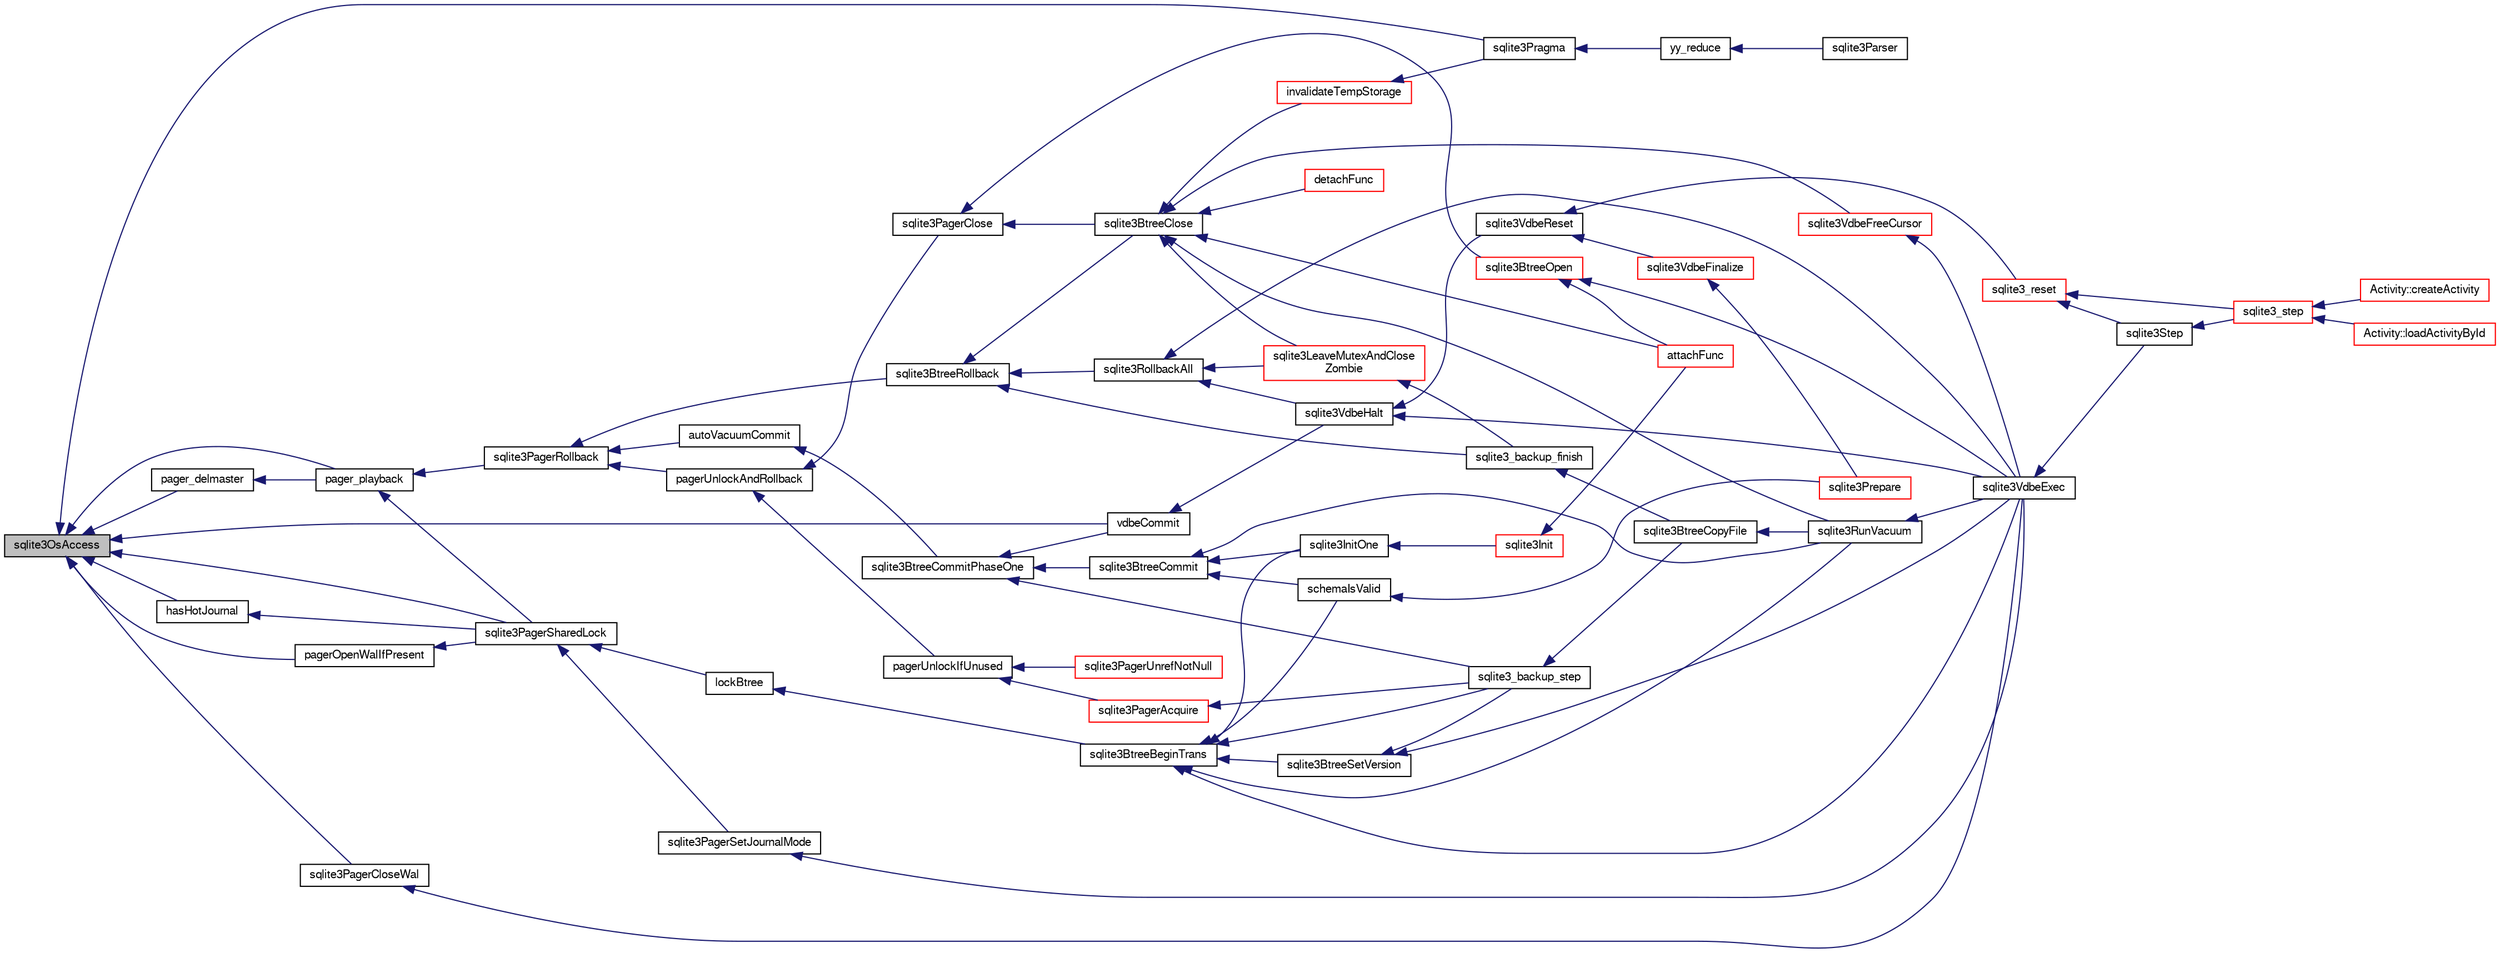 digraph "sqlite3OsAccess"
{
  edge [fontname="FreeSans",fontsize="10",labelfontname="FreeSans",labelfontsize="10"];
  node [fontname="FreeSans",fontsize="10",shape=record];
  rankdir="LR";
  Node605945 [label="sqlite3OsAccess",height=0.2,width=0.4,color="black", fillcolor="grey75", style="filled", fontcolor="black"];
  Node605945 -> Node605946 [dir="back",color="midnightblue",fontsize="10",style="solid",fontname="FreeSans"];
  Node605946 [label="pager_delmaster",height=0.2,width=0.4,color="black", fillcolor="white", style="filled",URL="$sqlite3_8c.html#a940bc2e6650e613dc69243119683c221"];
  Node605946 -> Node605947 [dir="back",color="midnightblue",fontsize="10",style="solid",fontname="FreeSans"];
  Node605947 [label="pager_playback",height=0.2,width=0.4,color="black", fillcolor="white", style="filled",URL="$sqlite3_8c.html#a9d9a750a9fc76eb4b668c8a16b164a65"];
  Node605947 -> Node605948 [dir="back",color="midnightblue",fontsize="10",style="solid",fontname="FreeSans"];
  Node605948 [label="sqlite3PagerSharedLock",height=0.2,width=0.4,color="black", fillcolor="white", style="filled",URL="$sqlite3_8c.html#a58c197b629fb6eaacf96c7add57c70df"];
  Node605948 -> Node605949 [dir="back",color="midnightblue",fontsize="10",style="solid",fontname="FreeSans"];
  Node605949 [label="sqlite3PagerSetJournalMode",height=0.2,width=0.4,color="black", fillcolor="white", style="filled",URL="$sqlite3_8c.html#afb929a0a4553cda84de16180ddbd09f7"];
  Node605949 -> Node605950 [dir="back",color="midnightblue",fontsize="10",style="solid",fontname="FreeSans"];
  Node605950 [label="sqlite3VdbeExec",height=0.2,width=0.4,color="black", fillcolor="white", style="filled",URL="$sqlite3_8c.html#a8ce40a614bdc56719c4d642b1e4dfb21"];
  Node605950 -> Node605951 [dir="back",color="midnightblue",fontsize="10",style="solid",fontname="FreeSans"];
  Node605951 [label="sqlite3Step",height=0.2,width=0.4,color="black", fillcolor="white", style="filled",URL="$sqlite3_8c.html#a3f2872e873e2758a4beedad1d5113554"];
  Node605951 -> Node605952 [dir="back",color="midnightblue",fontsize="10",style="solid",fontname="FreeSans"];
  Node605952 [label="sqlite3_step",height=0.2,width=0.4,color="red", fillcolor="white", style="filled",URL="$sqlite3_8h.html#ac1e491ce36b7471eb28387f7d3c74334"];
  Node605952 -> Node605953 [dir="back",color="midnightblue",fontsize="10",style="solid",fontname="FreeSans"];
  Node605953 [label="Activity::createActivity",height=0.2,width=0.4,color="red", fillcolor="white", style="filled",URL="$classActivity.html#a813cc5e52c14ab49b39014c134e3425b"];
  Node605952 -> Node605956 [dir="back",color="midnightblue",fontsize="10",style="solid",fontname="FreeSans"];
  Node605956 [label="Activity::loadActivityById",height=0.2,width=0.4,color="red", fillcolor="white", style="filled",URL="$classActivity.html#abe4ffb4f08a47212ebf9013259d9e7fd"];
  Node605948 -> Node606211 [dir="back",color="midnightblue",fontsize="10",style="solid",fontname="FreeSans"];
  Node606211 [label="lockBtree",height=0.2,width=0.4,color="black", fillcolor="white", style="filled",URL="$sqlite3_8c.html#a5b808194d3178be15705a420265cee9d"];
  Node606211 -> Node606212 [dir="back",color="midnightblue",fontsize="10",style="solid",fontname="FreeSans"];
  Node606212 [label="sqlite3BtreeBeginTrans",height=0.2,width=0.4,color="black", fillcolor="white", style="filled",URL="$sqlite3_8c.html#a52d6706df15c67c22aa7d0e290c16bf5"];
  Node606212 -> Node606213 [dir="back",color="midnightblue",fontsize="10",style="solid",fontname="FreeSans"];
  Node606213 [label="sqlite3BtreeSetVersion",height=0.2,width=0.4,color="black", fillcolor="white", style="filled",URL="$sqlite3_8c.html#a2db3061b5c557699a47415ca0342ba01"];
  Node606213 -> Node606163 [dir="back",color="midnightblue",fontsize="10",style="solid",fontname="FreeSans"];
  Node606163 [label="sqlite3_backup_step",height=0.2,width=0.4,color="black", fillcolor="white", style="filled",URL="$sqlite3_8h.html#a1699b75e98d082eebc465a9e64c35269"];
  Node606163 -> Node606164 [dir="back",color="midnightblue",fontsize="10",style="solid",fontname="FreeSans"];
  Node606164 [label="sqlite3BtreeCopyFile",height=0.2,width=0.4,color="black", fillcolor="white", style="filled",URL="$sqlite3_8c.html#a4d9e19a79f0d5c1dfcef0bd137ae83f9"];
  Node606164 -> Node606136 [dir="back",color="midnightblue",fontsize="10",style="solid",fontname="FreeSans"];
  Node606136 [label="sqlite3RunVacuum",height=0.2,width=0.4,color="black", fillcolor="white", style="filled",URL="$sqlite3_8c.html#a5e83ddc7b3e7e8e79ad5d1fc92de1d2f"];
  Node606136 -> Node605950 [dir="back",color="midnightblue",fontsize="10",style="solid",fontname="FreeSans"];
  Node606213 -> Node605950 [dir="back",color="midnightblue",fontsize="10",style="solid",fontname="FreeSans"];
  Node606212 -> Node606163 [dir="back",color="midnightblue",fontsize="10",style="solid",fontname="FreeSans"];
  Node606212 -> Node605950 [dir="back",color="midnightblue",fontsize="10",style="solid",fontname="FreeSans"];
  Node606212 -> Node605976 [dir="back",color="midnightblue",fontsize="10",style="solid",fontname="FreeSans"];
  Node605976 [label="sqlite3InitOne",height=0.2,width=0.4,color="black", fillcolor="white", style="filled",URL="$sqlite3_8c.html#ac4318b25df65269906b0379251fe9b85"];
  Node605976 -> Node605977 [dir="back",color="midnightblue",fontsize="10",style="solid",fontname="FreeSans"];
  Node605977 [label="sqlite3Init",height=0.2,width=0.4,color="red", fillcolor="white", style="filled",URL="$sqlite3_8c.html#aed74e3dc765631a833f522f425ff5a48"];
  Node605977 -> Node605978 [dir="back",color="midnightblue",fontsize="10",style="solid",fontname="FreeSans"];
  Node605978 [label="attachFunc",height=0.2,width=0.4,color="red", fillcolor="white", style="filled",URL="$sqlite3_8c.html#a69cb751a7da501b9a0aa37e0d7c3eaf7"];
  Node606212 -> Node606161 [dir="back",color="midnightblue",fontsize="10",style="solid",fontname="FreeSans"];
  Node606161 [label="schemaIsValid",height=0.2,width=0.4,color="black", fillcolor="white", style="filled",URL="$sqlite3_8c.html#a7c466fe28e7ca6f46b8bf72c46d9738d"];
  Node606161 -> Node606129 [dir="back",color="midnightblue",fontsize="10",style="solid",fontname="FreeSans"];
  Node606129 [label="sqlite3Prepare",height=0.2,width=0.4,color="red", fillcolor="white", style="filled",URL="$sqlite3_8c.html#acb25890858d0bf4b12eb7aae569f0c7b"];
  Node606212 -> Node606136 [dir="back",color="midnightblue",fontsize="10",style="solid",fontname="FreeSans"];
  Node605947 -> Node606214 [dir="back",color="midnightblue",fontsize="10",style="solid",fontname="FreeSans"];
  Node606214 [label="sqlite3PagerRollback",height=0.2,width=0.4,color="black", fillcolor="white", style="filled",URL="$sqlite3_8c.html#afdd2ecbb97b7a716892ff6bd10c7dfd0"];
  Node606214 -> Node606215 [dir="back",color="midnightblue",fontsize="10",style="solid",fontname="FreeSans"];
  Node606215 [label="pagerUnlockAndRollback",height=0.2,width=0.4,color="black", fillcolor="white", style="filled",URL="$sqlite3_8c.html#a02d96b7bf62c3b13ba905d168914518c"];
  Node606215 -> Node606216 [dir="back",color="midnightblue",fontsize="10",style="solid",fontname="FreeSans"];
  Node606216 [label="sqlite3PagerClose",height=0.2,width=0.4,color="black", fillcolor="white", style="filled",URL="$sqlite3_8c.html#af94b1f96b60689fd09422cce2c85f53f"];
  Node606216 -> Node606217 [dir="back",color="midnightblue",fontsize="10",style="solid",fontname="FreeSans"];
  Node606217 [label="sqlite3BtreeOpen",height=0.2,width=0.4,color="red", fillcolor="white", style="filled",URL="$sqlite3_8c.html#a13dcb44dc34af6ce9d38de9c5aa975f9"];
  Node606217 -> Node605950 [dir="back",color="midnightblue",fontsize="10",style="solid",fontname="FreeSans"];
  Node606217 -> Node605978 [dir="back",color="midnightblue",fontsize="10",style="solid",fontname="FreeSans"];
  Node606216 -> Node606223 [dir="back",color="midnightblue",fontsize="10",style="solid",fontname="FreeSans"];
  Node606223 [label="sqlite3BtreeClose",height=0.2,width=0.4,color="black", fillcolor="white", style="filled",URL="$sqlite3_8c.html#a729b65009b66a99200496b09c124df01"];
  Node606223 -> Node606224 [dir="back",color="midnightblue",fontsize="10",style="solid",fontname="FreeSans"];
  Node606224 [label="sqlite3VdbeFreeCursor",height=0.2,width=0.4,color="red", fillcolor="white", style="filled",URL="$sqlite3_8c.html#a0f9084083e1d0639708934630f33d6ef"];
  Node606224 -> Node605950 [dir="back",color="midnightblue",fontsize="10",style="solid",fontname="FreeSans"];
  Node606223 -> Node605978 [dir="back",color="midnightblue",fontsize="10",style="solid",fontname="FreeSans"];
  Node606223 -> Node606165 [dir="back",color="midnightblue",fontsize="10",style="solid",fontname="FreeSans"];
  Node606165 [label="detachFunc",height=0.2,width=0.4,color="red", fillcolor="white", style="filled",URL="$sqlite3_8c.html#a2b3dd04cb87abd088926ab0082a60b77"];
  Node606223 -> Node606166 [dir="back",color="midnightblue",fontsize="10",style="solid",fontname="FreeSans"];
  Node606166 [label="invalidateTempStorage",height=0.2,width=0.4,color="red", fillcolor="white", style="filled",URL="$sqlite3_8c.html#a759777a1eb3c3e96a5af94932b39e69a"];
  Node606166 -> Node606028 [dir="back",color="midnightblue",fontsize="10",style="solid",fontname="FreeSans"];
  Node606028 [label="sqlite3Pragma",height=0.2,width=0.4,color="black", fillcolor="white", style="filled",URL="$sqlite3_8c.html#a111391370f58f8e6a6eca51fd34d62ed"];
  Node606028 -> Node605980 [dir="back",color="midnightblue",fontsize="10",style="solid",fontname="FreeSans"];
  Node605980 [label="yy_reduce",height=0.2,width=0.4,color="black", fillcolor="white", style="filled",URL="$sqlite3_8c.html#a7c419a9b25711c666a9a2449ef377f14"];
  Node605980 -> Node605981 [dir="back",color="midnightblue",fontsize="10",style="solid",fontname="FreeSans"];
  Node605981 [label="sqlite3Parser",height=0.2,width=0.4,color="black", fillcolor="white", style="filled",URL="$sqlite3_8c.html#a0327d71a5fabe0b6a343d78a2602e72a"];
  Node606223 -> Node606136 [dir="back",color="midnightblue",fontsize="10",style="solid",fontname="FreeSans"];
  Node606223 -> Node606179 [dir="back",color="midnightblue",fontsize="10",style="solid",fontname="FreeSans"];
  Node606179 [label="sqlite3LeaveMutexAndClose\lZombie",height=0.2,width=0.4,color="red", fillcolor="white", style="filled",URL="$sqlite3_8c.html#afe3a37c29dcb0fe9fc15fe07a3976f59"];
  Node606179 -> Node606180 [dir="back",color="midnightblue",fontsize="10",style="solid",fontname="FreeSans"];
  Node606180 [label="sqlite3_backup_finish",height=0.2,width=0.4,color="black", fillcolor="white", style="filled",URL="$sqlite3_8h.html#a176857dd58d99be53b6d7305533e0048"];
  Node606180 -> Node606164 [dir="back",color="midnightblue",fontsize="10",style="solid",fontname="FreeSans"];
  Node606215 -> Node606228 [dir="back",color="midnightblue",fontsize="10",style="solid",fontname="FreeSans"];
  Node606228 [label="pagerUnlockIfUnused",height=0.2,width=0.4,color="black", fillcolor="white", style="filled",URL="$sqlite3_8c.html#abf547f4276efb6f10262f7fde1e4d065"];
  Node606228 -> Node606229 [dir="back",color="midnightblue",fontsize="10",style="solid",fontname="FreeSans"];
  Node606229 [label="sqlite3PagerAcquire",height=0.2,width=0.4,color="red", fillcolor="white", style="filled",URL="$sqlite3_8c.html#a22a53daafd2bd778cda390312651f994"];
  Node606229 -> Node606163 [dir="back",color="midnightblue",fontsize="10",style="solid",fontname="FreeSans"];
  Node606228 -> Node606295 [dir="back",color="midnightblue",fontsize="10",style="solid",fontname="FreeSans"];
  Node606295 [label="sqlite3PagerUnrefNotNull",height=0.2,width=0.4,color="red", fillcolor="white", style="filled",URL="$sqlite3_8c.html#a4b314f96f09f5c68c94672e420e31ab9"];
  Node606214 -> Node606268 [dir="back",color="midnightblue",fontsize="10",style="solid",fontname="FreeSans"];
  Node606268 [label="autoVacuumCommit",height=0.2,width=0.4,color="black", fillcolor="white", style="filled",URL="$sqlite3_8c.html#a809d22c6311135ae3048adf41febaef0"];
  Node606268 -> Node606269 [dir="back",color="midnightblue",fontsize="10",style="solid",fontname="FreeSans"];
  Node606269 [label="sqlite3BtreeCommitPhaseOne",height=0.2,width=0.4,color="black", fillcolor="white", style="filled",URL="$sqlite3_8c.html#ae266cba101e64ad99a166f237532e262"];
  Node606269 -> Node606270 [dir="back",color="midnightblue",fontsize="10",style="solid",fontname="FreeSans"];
  Node606270 [label="sqlite3BtreeCommit",height=0.2,width=0.4,color="black", fillcolor="white", style="filled",URL="$sqlite3_8c.html#a8e56ab314556935f9f73080147d26419"];
  Node606270 -> Node605976 [dir="back",color="midnightblue",fontsize="10",style="solid",fontname="FreeSans"];
  Node606270 -> Node606161 [dir="back",color="midnightblue",fontsize="10",style="solid",fontname="FreeSans"];
  Node606270 -> Node606136 [dir="back",color="midnightblue",fontsize="10",style="solid",fontname="FreeSans"];
  Node606269 -> Node606163 [dir="back",color="midnightblue",fontsize="10",style="solid",fontname="FreeSans"];
  Node606269 -> Node606271 [dir="back",color="midnightblue",fontsize="10",style="solid",fontname="FreeSans"];
  Node606271 [label="vdbeCommit",height=0.2,width=0.4,color="black", fillcolor="white", style="filled",URL="$sqlite3_8c.html#a5d7f1e0625451b987728f600cfe1b92d"];
  Node606271 -> Node606169 [dir="back",color="midnightblue",fontsize="10",style="solid",fontname="FreeSans"];
  Node606169 [label="sqlite3VdbeHalt",height=0.2,width=0.4,color="black", fillcolor="white", style="filled",URL="$sqlite3_8c.html#a8d1d99703d999190fbc35ecc981cb709"];
  Node606169 -> Node606170 [dir="back",color="midnightblue",fontsize="10",style="solid",fontname="FreeSans"];
  Node606170 [label="sqlite3VdbeReset",height=0.2,width=0.4,color="black", fillcolor="white", style="filled",URL="$sqlite3_8c.html#a315a913742f7267f90d46d41446353b1"];
  Node606170 -> Node606171 [dir="back",color="midnightblue",fontsize="10",style="solid",fontname="FreeSans"];
  Node606171 [label="sqlite3VdbeFinalize",height=0.2,width=0.4,color="red", fillcolor="white", style="filled",URL="$sqlite3_8c.html#af81e0c8d03b71610d3a826469f67bbd4"];
  Node606171 -> Node606129 [dir="back",color="midnightblue",fontsize="10",style="solid",fontname="FreeSans"];
  Node606170 -> Node606178 [dir="back",color="midnightblue",fontsize="10",style="solid",fontname="FreeSans"];
  Node606178 [label="sqlite3_reset",height=0.2,width=0.4,color="red", fillcolor="white", style="filled",URL="$sqlite3_8h.html#a758efebc2e95694959ab0e74b397984c"];
  Node606178 -> Node605951 [dir="back",color="midnightblue",fontsize="10",style="solid",fontname="FreeSans"];
  Node606178 -> Node605952 [dir="back",color="midnightblue",fontsize="10",style="solid",fontname="FreeSans"];
  Node606169 -> Node605950 [dir="back",color="midnightblue",fontsize="10",style="solid",fontname="FreeSans"];
  Node606214 -> Node606274 [dir="back",color="midnightblue",fontsize="10",style="solid",fontname="FreeSans"];
  Node606274 [label="sqlite3BtreeRollback",height=0.2,width=0.4,color="black", fillcolor="white", style="filled",URL="$sqlite3_8c.html#a317473acdafdd688385c8954f09de186"];
  Node606274 -> Node606223 [dir="back",color="midnightblue",fontsize="10",style="solid",fontname="FreeSans"];
  Node606274 -> Node606180 [dir="back",color="midnightblue",fontsize="10",style="solid",fontname="FreeSans"];
  Node606274 -> Node606168 [dir="back",color="midnightblue",fontsize="10",style="solid",fontname="FreeSans"];
  Node606168 [label="sqlite3RollbackAll",height=0.2,width=0.4,color="black", fillcolor="white", style="filled",URL="$sqlite3_8c.html#ad902dd388d73208539f557962e3fe6bb"];
  Node606168 -> Node606169 [dir="back",color="midnightblue",fontsize="10",style="solid",fontname="FreeSans"];
  Node606168 -> Node605950 [dir="back",color="midnightblue",fontsize="10",style="solid",fontname="FreeSans"];
  Node606168 -> Node606179 [dir="back",color="midnightblue",fontsize="10",style="solid",fontname="FreeSans"];
  Node605945 -> Node605947 [dir="back",color="midnightblue",fontsize="10",style="solid",fontname="FreeSans"];
  Node605945 -> Node606333 [dir="back",color="midnightblue",fontsize="10",style="solid",fontname="FreeSans"];
  Node606333 [label="pagerOpenWalIfPresent",height=0.2,width=0.4,color="black", fillcolor="white", style="filled",URL="$sqlite3_8c.html#a53aeec46642c01ab2de938e8bd00b0e3"];
  Node606333 -> Node605948 [dir="back",color="midnightblue",fontsize="10",style="solid",fontname="FreeSans"];
  Node605945 -> Node606334 [dir="back",color="midnightblue",fontsize="10",style="solid",fontname="FreeSans"];
  Node606334 [label="hasHotJournal",height=0.2,width=0.4,color="black", fillcolor="white", style="filled",URL="$sqlite3_8c.html#a875dc699b7a0e8ab6ba19170e5096d5e"];
  Node606334 -> Node605948 [dir="back",color="midnightblue",fontsize="10",style="solid",fontname="FreeSans"];
  Node605945 -> Node605948 [dir="back",color="midnightblue",fontsize="10",style="solid",fontname="FreeSans"];
  Node605945 -> Node606335 [dir="back",color="midnightblue",fontsize="10",style="solid",fontname="FreeSans"];
  Node606335 [label="sqlite3PagerCloseWal",height=0.2,width=0.4,color="black", fillcolor="white", style="filled",URL="$sqlite3_8c.html#ac62d7d3d29214a7cad25fdd88e7c7a74"];
  Node606335 -> Node605950 [dir="back",color="midnightblue",fontsize="10",style="solid",fontname="FreeSans"];
  Node605945 -> Node606271 [dir="back",color="midnightblue",fontsize="10",style="solid",fontname="FreeSans"];
  Node605945 -> Node606028 [dir="back",color="midnightblue",fontsize="10",style="solid",fontname="FreeSans"];
}
